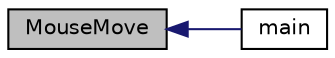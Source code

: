 digraph "MouseMove"
{
  edge [fontname="Helvetica",fontsize="10",labelfontname="Helvetica",labelfontsize="10"];
  node [fontname="Helvetica",fontsize="10",shape=record];
  rankdir="LR";
  Node72 [label="MouseMove",height=0.2,width=0.4,color="black", fillcolor="grey75", style="filled", fontcolor="black"];
  Node72 -> Node73 [dir="back",color="midnightblue",fontsize="10",style="solid"];
  Node73 [label="main",height=0.2,width=0.4,color="black", fillcolor="white", style="filled",URL="$src_2main_8cpp.html#a0ddf1224851353fc92bfbff6f499fa97"];
}
